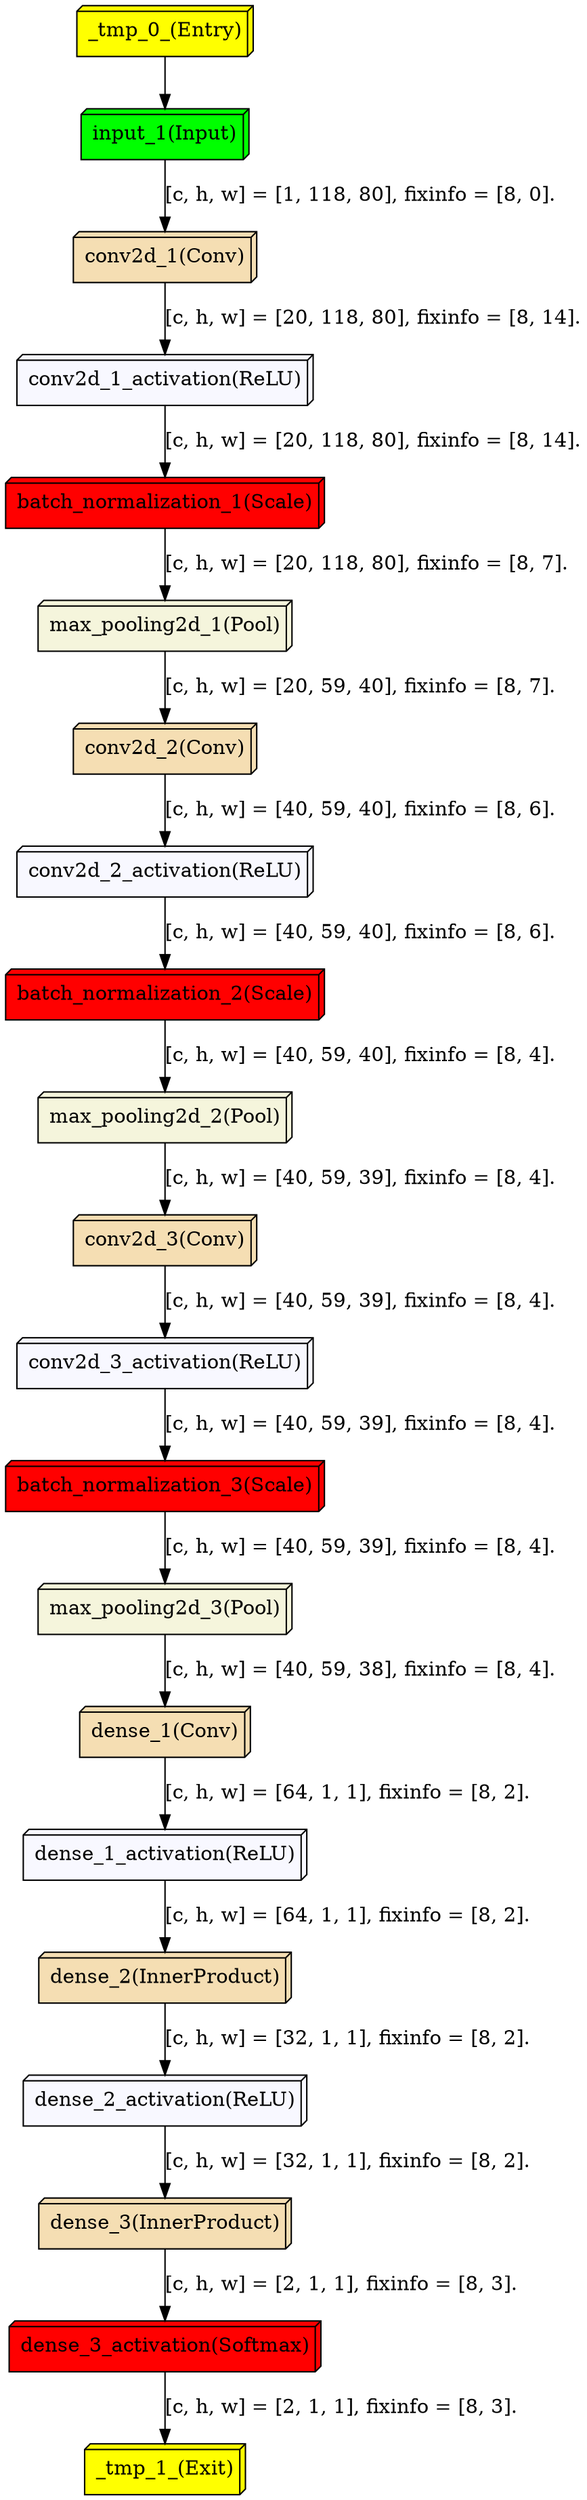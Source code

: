 digraph G {
ordering = out
node [shape = box3d, fontcolor = black, style = filled];
12[label = "max_pooling2d_3(Pool)",fillcolor = beige]
15[label = "dense_1_activation(ReLU)",fillcolor = ghostwhite]
16[label = "dense_2(InnerProduct)",fillcolor = wheat]
17[label = "dense_2_activation(ReLU)",fillcolor = ghostwhite]
18[label = "dense_3(InnerProduct)",fillcolor = wheat]
19[label = "dense_3_activation(Softmax)",fillcolor = red]
22[label = "dense_1(Conv)",fillcolor = wheat]
20[label = "_tmp_0_(Entry)",fillcolor = yellow]
21[label = "_tmp_1_(Exit)",fillcolor = yellow]
0[label = "input_1(Input)",fillcolor = green]
1[label = "conv2d_1(Conv)",fillcolor = wheat]
2[label = "conv2d_1_activation(ReLU)",fillcolor = ghostwhite]
3[label = "batch_normalization_1(Scale)",fillcolor = red]
4[label = "max_pooling2d_1(Pool)",fillcolor = beige]
5[label = "conv2d_2(Conv)",fillcolor = wheat]
6[label = "conv2d_2_activation(ReLU)",fillcolor = ghostwhite]
7[label = "batch_normalization_2(Scale)",fillcolor = red]
8[label = "max_pooling2d_2(Pool)",fillcolor = beige]
9[label = "conv2d_3(Conv)",fillcolor = wheat]
10[label = "conv2d_3_activation(ReLU)",fillcolor = ghostwhite]
11[label = "batch_normalization_3(Scale)",fillcolor = red]
12->22[label ="[c, h, w] = [40, 59, 38], fixinfo = [8, 4]."];
15->16[label ="[c, h, w] = [64, 1, 1], fixinfo = [8, 2]."];
16->17[label ="[c, h, w] = [32, 1, 1], fixinfo = [8, 2]."];
17->18[label ="[c, h, w] = [32, 1, 1], fixinfo = [8, 2]."];
18->19[label ="[c, h, w] = [2, 1, 1], fixinfo = [8, 3]."];
19->21[label ="[c, h, w] = [2, 1, 1], fixinfo = [8, 3]."];
22->15[label ="[c, h, w] = [64, 1, 1], fixinfo = [8, 2]."];
20->0
0->1[label ="[c, h, w] = [1, 118, 80], fixinfo = [8, 0]."];
1->2[label ="[c, h, w] = [20, 118, 80], fixinfo = [8, 14]."];
2->3[label ="[c, h, w] = [20, 118, 80], fixinfo = [8, 14]."];
3->4[label ="[c, h, w] = [20, 118, 80], fixinfo = [8, 7]."];
4->5[label ="[c, h, w] = [20, 59, 40], fixinfo = [8, 7]."];
5->6[label ="[c, h, w] = [40, 59, 40], fixinfo = [8, 6]."];
6->7[label ="[c, h, w] = [40, 59, 40], fixinfo = [8, 6]."];
7->8[label ="[c, h, w] = [40, 59, 40], fixinfo = [8, 4]."];
8->9[label ="[c, h, w] = [40, 59, 39], fixinfo = [8, 4]."];
9->10[label ="[c, h, w] = [40, 59, 39], fixinfo = [8, 4]."];
10->11[label ="[c, h, w] = [40, 59, 39], fixinfo = [8, 4]."];
11->12[label ="[c, h, w] = [40, 59, 39], fixinfo = [8, 4]."];
}